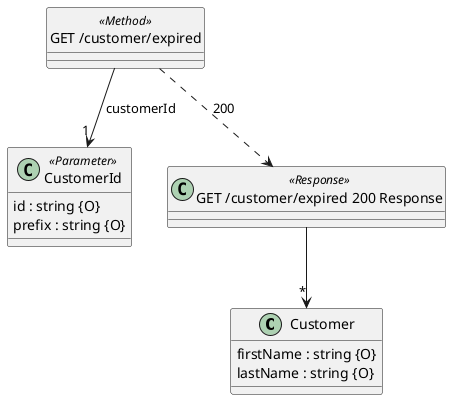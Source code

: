 @startuml
set namespaceSeparator none

class "Customer" {
  firstName : string {O}
  lastName : string {O}
}

class "CustomerId" <<Parameter>> {
  id : string {O}
  prefix : string {O}
}
hide <<Method>> circle

class "GET /customer/expired" <<Method>> {
}

class "GET /customer/expired 200 Response" <<Response>> {
}

"GET /customer/expired 200 Response" --> "*" "Customer"

"GET /customer/expired" ..> "GET /customer/expired 200 Response": 200

"GET /customer/expired" --> "1""CustomerId" : "customerId"

@enduml